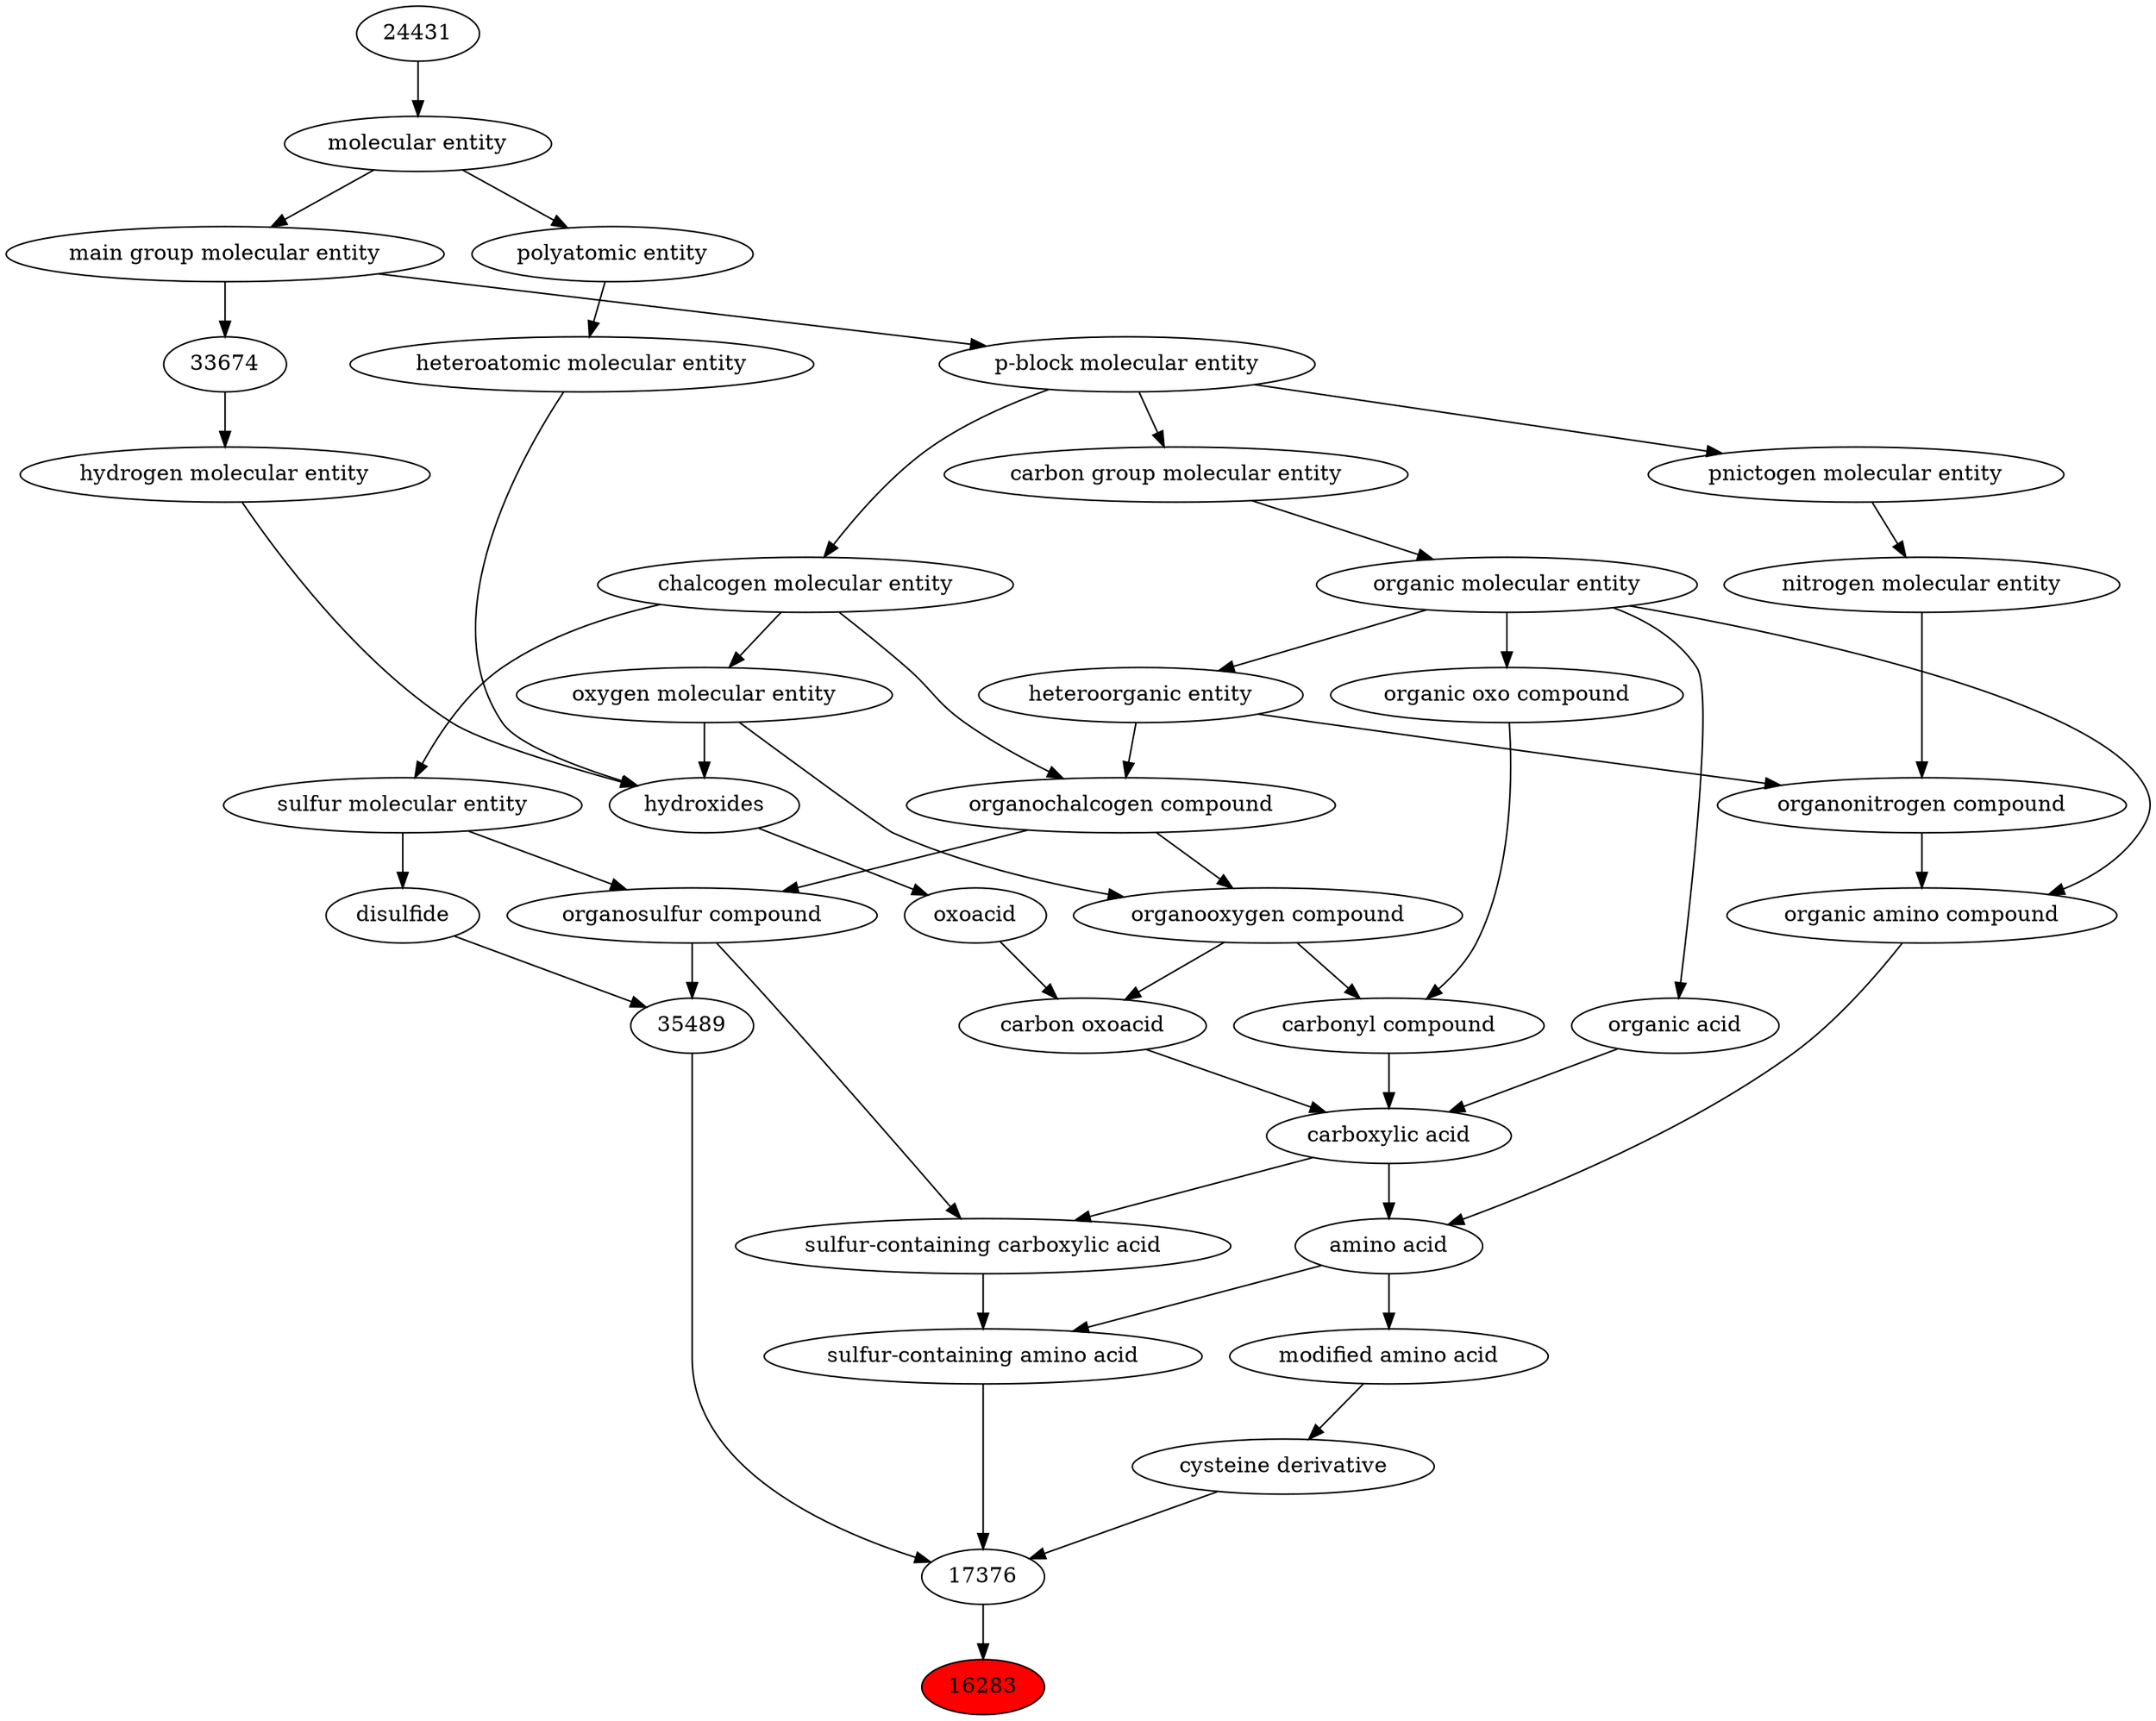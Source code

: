 digraph tree{ 
16283 [label="16283" fillcolor=red style=filled]
17376 -> 16283
17376 [label="17376"]
26834 -> 17376
35489 -> 17376
23509 -> 17376
26834 [label="sulfur-containing amino acid"]
33576 -> 26834
33709 -> 26834
35489 [label="35489"]
33261 -> 35489
48343 -> 35489
23509 [label="cysteine derivative"]
25359 -> 23509
33576 [label="sulfur-containing carboxylic acid"]
33575 -> 33576
33261 -> 33576
33709 [label="amino acid"]
50047 -> 33709
33575 -> 33709
33261 [label="organosulfur compound"]
36962 -> 33261
26835 -> 33261
48343 [label="disulfide"]
26835 -> 48343
25359 [label="modified amino acid"]
33709 -> 25359
33575 [label="carboxylic acid"]
36586 -> 33575
35605 -> 33575
64709 -> 33575
50047 [label="organic amino compound"]
50860 -> 50047
35352 -> 50047
36962 [label="organochalcogen compound"]
33285 -> 36962
33304 -> 36962
26835 [label="sulfur molecular entity"]
33304 -> 26835
36586 [label="carbonyl compound"]
36587 -> 36586
36963 -> 36586
35605 [label="carbon oxoacid"]
24833 -> 35605
36963 -> 35605
64709 [label="organic acid"]
50860 -> 64709
50860 [label="organic molecular entity"]
33582 -> 50860
35352 [label="organonitrogen compound"]
51143 -> 35352
33285 -> 35352
33285 [label="heteroorganic entity"]
50860 -> 33285
33304 [label="chalcogen molecular entity"]
33675 -> 33304
36587 [label="organic oxo compound"]
50860 -> 36587
36963 [label="organooxygen compound"]
36962 -> 36963
25806 -> 36963
24833 [label="oxoacid"]
24651 -> 24833
33582 [label="carbon group molecular entity"]
33675 -> 33582
51143 [label="nitrogen molecular entity"]
33302 -> 51143
33675 [label="p-block molecular entity"]
33579 -> 33675
25806 [label="oxygen molecular entity"]
33304 -> 25806
24651 [label="hydroxides"]
25806 -> 24651
33608 -> 24651
37577 -> 24651
33302 [label="pnictogen molecular entity"]
33675 -> 33302
33579 [label="main group molecular entity"]
23367 -> 33579
33608 [label="hydrogen molecular entity"]
33674 -> 33608
37577 [label="heteroatomic molecular entity"]
36357 -> 37577
23367 [label="molecular entity"]
24431 -> 23367
33674 [label="33674"]
33579 -> 33674
36357 [label="polyatomic entity"]
23367 -> 36357
24431 [label="24431"]
}